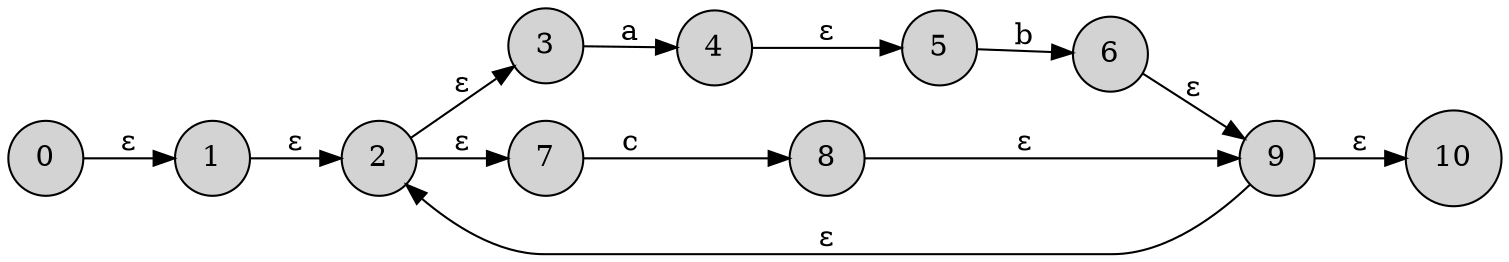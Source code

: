 
digraph {
rankdir=LR;
node [shape = circle; style = filled;];
0->1[label="ε"];
1->2[label="ε"];
2->3[label="ε"];
2->7[label="ε"];
3->4[label="a"];
4->5[label="ε"];
5->6[label="b"];
6->9[label="ε"];
7->8[label="c"];
8->9[label="ε"];
9->2[label="ε"];
9->10[label="ε"];
0 [label="0";]
1 [label="1";]
2 [label="2";]
3 [label="3";]
4 [label="4";]
5 [label="5";]
6 [label="6";]
7 [label="7";]
8 [label="8";]
9 [label="9";]
10 [label="10";]
}

